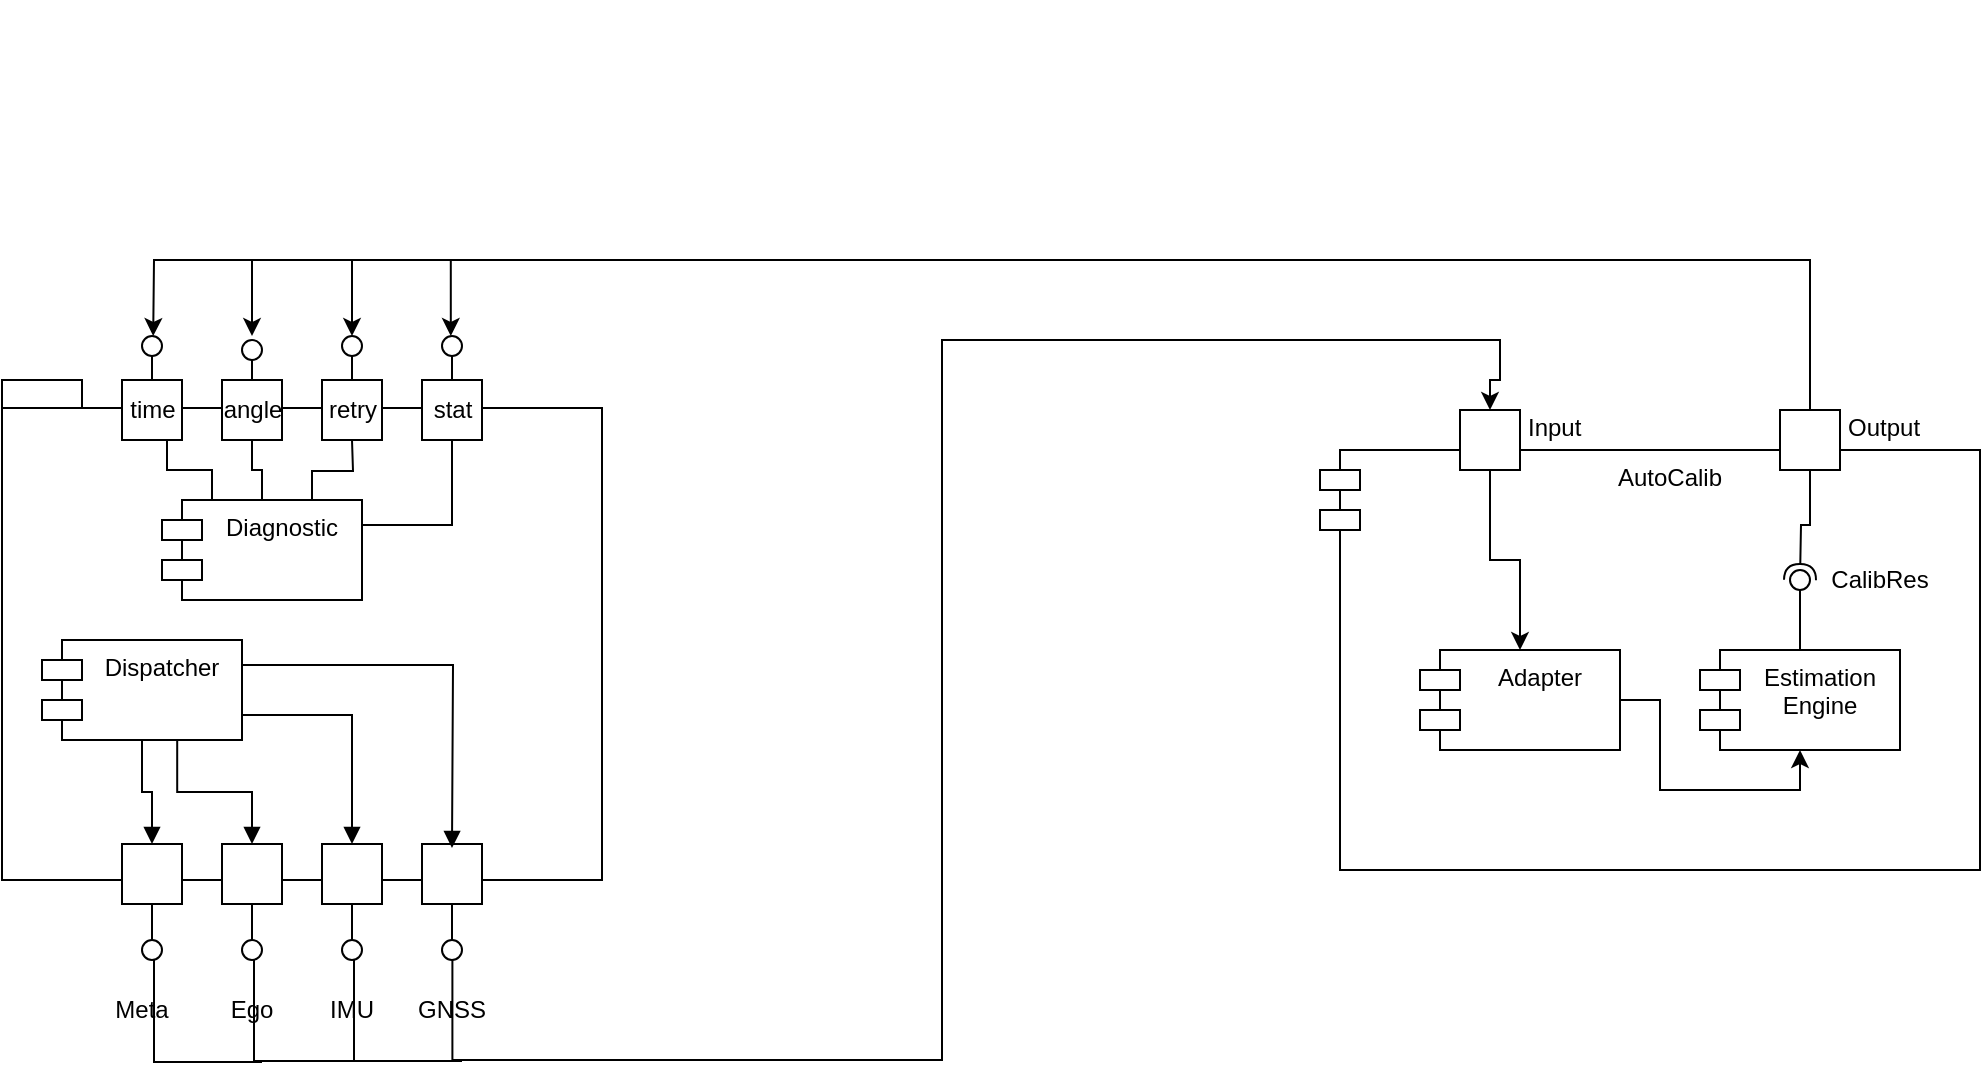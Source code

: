 <mxfile version="22.1.3" type="github">
  <diagram name="Page-1" id="e7e014a7-5840-1c2e-5031-d8a46d1fe8dd">
    <mxGraphModel dx="1050" dy="522" grid="1" gridSize="10" guides="1" tooltips="1" connect="1" arrows="1" fold="1" page="1" pageScale="1" pageWidth="1169" pageHeight="826" background="none" math="0" shadow="0">
      <root>
        <mxCell id="0" />
        <mxCell id="1" parent="0" />
        <mxCell id="llXfoszyf3yWUb09NefO-80" value="" style="shape=folder;fontStyle=1;spacingTop=10;tabWidth=40;tabHeight=14;tabPosition=left;html=1;whiteSpace=wrap;" vertex="1" parent="1">
          <mxGeometry x="180" y="460" width="300" height="250" as="geometry" />
        </mxCell>
        <mxCell id="20" value="" style="endArrow=open;strokeColor=#FF0000;endFill=1;rounded=0" parent="1" target="18" edge="1">
          <mxGeometry relative="1" as="geometry">
            <mxPoint x="334.5" y="478" as="sourcePoint" />
          </mxGeometry>
        </mxCell>
        <mxCell id="llXfoszyf3yWUb09NefO-41" value="AutoCalib&lt;br&gt;" style="shape=module;align=left;spacingLeft=20;align=center;verticalAlign=top;whiteSpace=wrap;html=1;" vertex="1" parent="1">
          <mxGeometry x="839" y="495" width="330" height="210" as="geometry" />
        </mxCell>
        <mxCell id="llXfoszyf3yWUb09NefO-78" style="edgeStyle=orthogonalEdgeStyle;rounded=0;orthogonalLoop=1;jettySize=auto;html=1;entryX=0.5;entryY=1;entryDx=0;entryDy=0;" edge="1" parent="1" source="llXfoszyf3yWUb09NefO-48" target="llXfoszyf3yWUb09NefO-53">
          <mxGeometry relative="1" as="geometry" />
        </mxCell>
        <mxCell id="llXfoszyf3yWUb09NefO-48" value="Adapter" style="shape=module;align=left;spacingLeft=20;align=center;verticalAlign=top;whiteSpace=wrap;html=1;" vertex="1" parent="1">
          <mxGeometry x="889" y="595" width="100" height="50" as="geometry" />
        </mxCell>
        <mxCell id="llXfoszyf3yWUb09NefO-68" style="edgeStyle=orthogonalEdgeStyle;rounded=0;orthogonalLoop=1;jettySize=auto;html=1;" edge="1" parent="1" source="llXfoszyf3yWUb09NefO-52" target="llXfoszyf3yWUb09NefO-48">
          <mxGeometry relative="1" as="geometry" />
        </mxCell>
        <mxCell id="llXfoszyf3yWUb09NefO-52" value="Input&#xa;" style="fontStyle=0;labelPosition=right;verticalLabelPosition=middle;align=left;verticalAlign=middle;spacingLeft=2;" vertex="1" parent="1">
          <mxGeometry x="909" y="475" width="30" height="30" as="geometry" />
        </mxCell>
        <mxCell id="llXfoszyf3yWUb09NefO-53" value="Estimation&lt;br&gt;Engine" style="shape=module;align=left;spacingLeft=20;align=center;verticalAlign=top;whiteSpace=wrap;html=1;" vertex="1" parent="1">
          <mxGeometry x="1029" y="595" width="100" height="50" as="geometry" />
        </mxCell>
        <mxCell id="llXfoszyf3yWUb09NefO-54" value="Output&#xa;" style="fontStyle=0;labelPosition=right;verticalLabelPosition=middle;align=left;verticalAlign=middle;spacingLeft=2;" vertex="1" parent="1">
          <mxGeometry x="1069" y="475" width="30" height="30" as="geometry" />
        </mxCell>
        <mxCell id="llXfoszyf3yWUb09NefO-61" value="" style="ellipse;whiteSpace=wrap;html=1;align=center;aspect=fixed;fillColor=none;strokeColor=none;resizable=0;perimeter=centerPerimeter;rotatable=0;allowArrows=0;points=[];outlineConnect=1;" vertex="1" parent="1">
          <mxGeometry x="974" y="595" width="10" height="10" as="geometry" />
        </mxCell>
        <mxCell id="llXfoszyf3yWUb09NefO-64" value="" style="rounded=0;orthogonalLoop=1;jettySize=auto;html=1;endArrow=oval;endFill=0;sketch=0;sourcePerimeterSpacing=0;targetPerimeterSpacing=0;endSize=10;exitX=0.5;exitY=0;exitDx=0;exitDy=0;entryX=0.16;entryY=1.04;entryDx=0;entryDy=0;entryPerimeter=0;" edge="1" parent="1" source="llXfoszyf3yWUb09NefO-53">
          <mxGeometry relative="1" as="geometry">
            <mxPoint x="989" y="580" as="sourcePoint" />
            <mxPoint x="1079" y="560" as="targetPoint" />
          </mxGeometry>
        </mxCell>
        <mxCell id="llXfoszyf3yWUb09NefO-70" value="" style="rounded=0;orthogonalLoop=1;jettySize=auto;html=1;endArrow=halfCircle;endFill=0;endSize=6;strokeWidth=1;sketch=0;entryX=1.06;entryY=0;entryDx=0;entryDy=0;entryPerimeter=0;exitX=0.5;exitY=1;exitDx=0;exitDy=0;edgeStyle=orthogonalEdgeStyle;" edge="1" parent="1" source="llXfoszyf3yWUb09NefO-54">
          <mxGeometry relative="1" as="geometry">
            <mxPoint x="1259" y="445" as="sourcePoint" />
            <mxPoint x="1079" y="560" as="targetPoint" />
          </mxGeometry>
        </mxCell>
        <mxCell id="llXfoszyf3yWUb09NefO-72" value="" style="ellipse;whiteSpace=wrap;html=1;align=center;aspect=fixed;fillColor=none;strokeColor=none;resizable=0;perimeter=centerPerimeter;rotatable=0;allowArrows=0;points=[];outlineConnect=1;" vertex="1" parent="1">
          <mxGeometry x="1004" y="575" width="10" height="10" as="geometry" />
        </mxCell>
        <mxCell id="llXfoszyf3yWUb09NefO-75" value="" style="ellipse;whiteSpace=wrap;html=1;align=center;aspect=fixed;fillColor=none;strokeColor=none;resizable=0;perimeter=centerPerimeter;rotatable=0;allowArrows=0;points=[];outlineConnect=1;" vertex="1" parent="1">
          <mxGeometry x="710" y="270" width="10" height="10" as="geometry" />
        </mxCell>
        <mxCell id="llXfoszyf3yWUb09NefO-76" value="CalibRes" style="text;html=1;strokeColor=none;fillColor=none;align=center;verticalAlign=middle;whiteSpace=wrap;rounded=0;" vertex="1" parent="1">
          <mxGeometry x="1089" y="545" width="60" height="30" as="geometry" />
        </mxCell>
        <mxCell id="llXfoszyf3yWUb09NefO-114" value="stat" style="html=1;rounded=0;" vertex="1" parent="1">
          <mxGeometry x="390" y="460" width="30" height="30" as="geometry" />
        </mxCell>
        <mxCell id="llXfoszyf3yWUb09NefO-115" value="" style="endArrow=none;html=1;rounded=0;align=center;verticalAlign=top;endFill=0;labelBackgroundColor=none;endSize=2;" edge="1" source="llXfoszyf3yWUb09NefO-114" target="llXfoszyf3yWUb09NefO-116" parent="1">
          <mxGeometry relative="1" as="geometry" />
        </mxCell>
        <mxCell id="llXfoszyf3yWUb09NefO-116" value="" style="ellipse;html=1;fontSize=11;align=center;fillColor=none;points=[];aspect=fixed;resizable=0;verticalAlign=bottom;labelPosition=center;verticalLabelPosition=top;flipH=1;" vertex="1" parent="1">
          <mxGeometry x="400" y="438" width="10" height="10" as="geometry" />
        </mxCell>
        <mxCell id="llXfoszyf3yWUb09NefO-120" value="retry" style="html=1;rounded=0;direction=north;flipH=0;flipV=1;" vertex="1" parent="1">
          <mxGeometry x="340" y="460" width="30" height="30" as="geometry" />
        </mxCell>
        <mxCell id="llXfoszyf3yWUb09NefO-121" value="" style="endArrow=none;html=1;rounded=0;align=center;verticalAlign=top;endFill=0;labelBackgroundColor=none;endSize=2;" edge="1" source="llXfoszyf3yWUb09NefO-120" target="llXfoszyf3yWUb09NefO-122" parent="1">
          <mxGeometry relative="1" as="geometry" />
        </mxCell>
        <mxCell id="llXfoszyf3yWUb09NefO-122" value="" style="ellipse;html=1;fontSize=11;align=center;fillColor=none;points=[];aspect=fixed;resizable=0;verticalAlign=bottom;labelPosition=center;verticalLabelPosition=top;flipH=0;flipV=1;" vertex="1" parent="1">
          <mxGeometry x="350" y="438" width="10" height="10" as="geometry" />
        </mxCell>
        <mxCell id="llXfoszyf3yWUb09NefO-124" value="angle" style="html=1;rounded=0;" vertex="1" parent="1">
          <mxGeometry x="290" y="460" width="30" height="30" as="geometry" />
        </mxCell>
        <mxCell id="llXfoszyf3yWUb09NefO-125" value="" style="endArrow=none;html=1;rounded=0;align=center;verticalAlign=top;endFill=0;labelBackgroundColor=none;endSize=2;" edge="1" parent="1" source="llXfoszyf3yWUb09NefO-124" target="llXfoszyf3yWUb09NefO-126">
          <mxGeometry relative="1" as="geometry" />
        </mxCell>
        <mxCell id="llXfoszyf3yWUb09NefO-126" value="" style="ellipse;html=1;fontSize=11;align=center;fillColor=none;points=[];aspect=fixed;resizable=0;verticalAlign=bottom;labelPosition=center;verticalLabelPosition=top;flipH=1;" vertex="1" parent="1">
          <mxGeometry x="300" y="440" width="10" height="10" as="geometry" />
        </mxCell>
        <mxCell id="llXfoszyf3yWUb09NefO-127" value="time" style="html=1;rounded=0;direction=north;flipH=0;flipV=1;" vertex="1" parent="1">
          <mxGeometry x="240" y="460" width="30" height="30" as="geometry" />
        </mxCell>
        <mxCell id="llXfoszyf3yWUb09NefO-128" value="" style="endArrow=none;html=1;rounded=0;align=center;verticalAlign=top;endFill=0;labelBackgroundColor=none;endSize=2;" edge="1" parent="1" source="llXfoszyf3yWUb09NefO-127" target="llXfoszyf3yWUb09NefO-129">
          <mxGeometry relative="1" as="geometry" />
        </mxCell>
        <mxCell id="llXfoszyf3yWUb09NefO-129" value="" style="ellipse;html=1;fontSize=11;align=center;fillColor=none;points=[];aspect=fixed;resizable=0;verticalAlign=bottom;labelPosition=center;verticalLabelPosition=top;flipH=0;flipV=1;" vertex="1" parent="1">
          <mxGeometry x="250" y="438" width="10" height="10" as="geometry" />
        </mxCell>
        <mxCell id="llXfoszyf3yWUb09NefO-130" value="" style="html=1;rounded=0;direction=east;flipV=1;flipH=1;" vertex="1" parent="1">
          <mxGeometry x="390" y="692" width="30" height="30" as="geometry" />
        </mxCell>
        <mxCell id="llXfoszyf3yWUb09NefO-131" value="" style="endArrow=none;html=1;rounded=0;align=center;verticalAlign=top;endFill=0;labelBackgroundColor=none;endSize=2;" edge="1" parent="1" source="llXfoszyf3yWUb09NefO-130" target="llXfoszyf3yWUb09NefO-132">
          <mxGeometry relative="1" as="geometry" />
        </mxCell>
        <mxCell id="llXfoszyf3yWUb09NefO-132" value="" style="ellipse;html=1;fontSize=11;align=center;fillColor=none;points=[];aspect=fixed;resizable=0;verticalAlign=bottom;labelPosition=center;verticalLabelPosition=top;flipH=1;flipV=1;" vertex="1" parent="1">
          <mxGeometry x="400" y="740" width="10" height="10" as="geometry" />
        </mxCell>
        <mxCell id="llXfoszyf3yWUb09NefO-133" value="" style="html=1;rounded=0;direction=north;flipH=1;flipV=1;" vertex="1" parent="1">
          <mxGeometry x="340" y="692" width="30" height="30" as="geometry" />
        </mxCell>
        <mxCell id="llXfoszyf3yWUb09NefO-134" value="" style="endArrow=none;html=1;rounded=0;align=center;verticalAlign=top;endFill=0;labelBackgroundColor=none;endSize=2;" edge="1" parent="1" source="llXfoszyf3yWUb09NefO-133" target="llXfoszyf3yWUb09NefO-135">
          <mxGeometry relative="1" as="geometry" />
        </mxCell>
        <mxCell id="llXfoszyf3yWUb09NefO-135" value="" style="ellipse;html=1;fontSize=11;align=center;fillColor=none;points=[];aspect=fixed;resizable=0;verticalAlign=bottom;labelPosition=center;verticalLabelPosition=top;flipH=1;flipV=1;" vertex="1" parent="1">
          <mxGeometry x="350" y="740" width="10" height="10" as="geometry" />
        </mxCell>
        <mxCell id="llXfoszyf3yWUb09NefO-136" value="" style="html=1;rounded=0;direction=east;flipV=1;flipH=1;" vertex="1" parent="1">
          <mxGeometry x="290" y="692" width="30" height="30" as="geometry" />
        </mxCell>
        <mxCell id="llXfoszyf3yWUb09NefO-137" value="" style="endArrow=none;html=1;rounded=0;align=center;verticalAlign=top;endFill=0;labelBackgroundColor=none;endSize=2;" edge="1" parent="1" source="llXfoszyf3yWUb09NefO-136" target="llXfoszyf3yWUb09NefO-138">
          <mxGeometry relative="1" as="geometry" />
        </mxCell>
        <mxCell id="llXfoszyf3yWUb09NefO-138" value="" style="ellipse;html=1;fontSize=11;align=center;fillColor=none;points=[];aspect=fixed;resizable=0;verticalAlign=bottom;labelPosition=center;verticalLabelPosition=top;flipH=1;flipV=1;" vertex="1" parent="1">
          <mxGeometry x="300" y="740" width="10" height="10" as="geometry" />
        </mxCell>
        <mxCell id="llXfoszyf3yWUb09NefO-139" value="" style="html=1;rounded=0;direction=north;flipH=1;flipV=1;rotation=-180;" vertex="1" parent="1">
          <mxGeometry x="240" y="692" width="30" height="30" as="geometry" />
        </mxCell>
        <mxCell id="llXfoszyf3yWUb09NefO-140" value="" style="endArrow=none;html=1;rounded=0;align=center;verticalAlign=top;endFill=0;labelBackgroundColor=none;endSize=2;" edge="1" parent="1" source="llXfoszyf3yWUb09NefO-139" target="llXfoszyf3yWUb09NefO-141">
          <mxGeometry relative="1" as="geometry" />
        </mxCell>
        <mxCell id="llXfoszyf3yWUb09NefO-141" value="" style="ellipse;html=1;fontSize=11;align=center;fillColor=none;points=[];aspect=fixed;resizable=0;verticalAlign=bottom;labelPosition=center;verticalLabelPosition=top;flipH=1;flipV=1;" vertex="1" parent="1">
          <mxGeometry x="250" y="740" width="10" height="10" as="geometry" />
        </mxCell>
        <mxCell id="llXfoszyf3yWUb09NefO-145" value="Dispatcher" style="shape=module;align=left;spacingLeft=20;align=center;verticalAlign=top;whiteSpace=wrap;html=1;" vertex="1" parent="1">
          <mxGeometry x="200" y="590" width="100" height="50" as="geometry" />
        </mxCell>
        <mxCell id="llXfoszyf3yWUb09NefO-146" value="Diagnostic" style="shape=module;align=left;spacingLeft=20;align=center;verticalAlign=top;whiteSpace=wrap;html=1;" vertex="1" parent="1">
          <mxGeometry x="260" y="520" width="100" height="50" as="geometry" />
        </mxCell>
        <mxCell id="llXfoszyf3yWUb09NefO-152" value="" style="endArrow=block;startArrow=none;endFill=1;startFill=0;html=1;rounded=0;exitX=0.5;exitY=1;exitDx=0;exitDy=0;edgeStyle=orthogonalEdgeStyle;" edge="1" parent="1" source="llXfoszyf3yWUb09NefO-145" target="llXfoszyf3yWUb09NefO-139">
          <mxGeometry width="160" relative="1" as="geometry">
            <mxPoint x="300" y="630" as="sourcePoint" />
            <mxPoint x="460" y="630" as="targetPoint" />
          </mxGeometry>
        </mxCell>
        <mxCell id="llXfoszyf3yWUb09NefO-153" value="" style="endArrow=block;startArrow=none;endFill=1;startFill=0;html=1;rounded=0;exitX=0.676;exitY=1.008;exitDx=0;exitDy=0;exitPerimeter=0;entryX=0.5;entryY=0;entryDx=0;entryDy=0;edgeStyle=orthogonalEdgeStyle;" edge="1" parent="1" source="llXfoszyf3yWUb09NefO-145" target="llXfoszyf3yWUb09NefO-136">
          <mxGeometry width="160" relative="1" as="geometry">
            <mxPoint x="260" y="650" as="sourcePoint" />
            <mxPoint x="264" y="702" as="targetPoint" />
          </mxGeometry>
        </mxCell>
        <mxCell id="llXfoszyf3yWUb09NefO-154" value="" style="endArrow=block;startArrow=none;endFill=1;startFill=0;html=1;rounded=0;exitX=1;exitY=0.75;exitDx=0;exitDy=0;entryX=1;entryY=0.5;entryDx=0;entryDy=0;edgeStyle=orthogonalEdgeStyle;" edge="1" parent="1" source="llXfoszyf3yWUb09NefO-145" target="llXfoszyf3yWUb09NefO-133">
          <mxGeometry width="160" relative="1" as="geometry">
            <mxPoint x="278" y="650" as="sourcePoint" />
            <mxPoint x="315" y="702" as="targetPoint" />
          </mxGeometry>
        </mxCell>
        <mxCell id="llXfoszyf3yWUb09NefO-156" value="" style="endArrow=block;startArrow=none;endFill=1;startFill=0;html=1;rounded=0;exitX=1;exitY=0.25;exitDx=0;exitDy=0;entryX=1;entryY=0.5;entryDx=0;entryDy=0;edgeStyle=orthogonalEdgeStyle;" edge="1" parent="1" source="llXfoszyf3yWUb09NefO-145">
          <mxGeometry width="160" relative="1" as="geometry">
            <mxPoint x="350" y="630" as="sourcePoint" />
            <mxPoint x="405" y="694" as="targetPoint" />
          </mxGeometry>
        </mxCell>
        <mxCell id="llXfoszyf3yWUb09NefO-163" value="Meta" style="text;html=1;strokeColor=none;fillColor=none;align=center;verticalAlign=middle;whiteSpace=wrap;rounded=0;" vertex="1" parent="1">
          <mxGeometry x="220" y="760" width="60" height="30" as="geometry" />
        </mxCell>
        <mxCell id="llXfoszyf3yWUb09NefO-164" value="Ego" style="text;html=1;strokeColor=none;fillColor=none;align=center;verticalAlign=middle;whiteSpace=wrap;rounded=0;" vertex="1" parent="1">
          <mxGeometry x="275" y="760" width="60" height="30" as="geometry" />
        </mxCell>
        <mxCell id="llXfoszyf3yWUb09NefO-165" value="IMU" style="text;html=1;strokeColor=none;fillColor=none;align=center;verticalAlign=middle;whiteSpace=wrap;rounded=0;" vertex="1" parent="1">
          <mxGeometry x="325" y="760" width="60" height="30" as="geometry" />
        </mxCell>
        <mxCell id="llXfoszyf3yWUb09NefO-166" value="GNSS" style="text;html=1;strokeColor=none;fillColor=none;align=center;verticalAlign=middle;whiteSpace=wrap;rounded=0;" vertex="1" parent="1">
          <mxGeometry x="375" y="760" width="60" height="30" as="geometry" />
        </mxCell>
        <mxCell id="llXfoszyf3yWUb09NefO-168" value="" style="endArrow=classic;html=1;rounded=0;entryX=0.56;entryY=1;entryDx=0;entryDy=0;entryPerimeter=0;" edge="1" parent="1" target="llXfoszyf3yWUb09NefO-129">
          <mxGeometry width="50" height="50" relative="1" as="geometry">
            <mxPoint x="410" y="400" as="sourcePoint" />
            <mxPoint x="260" y="410" as="targetPoint" />
            <Array as="points">
              <mxPoint x="256" y="400" />
            </Array>
          </mxGeometry>
        </mxCell>
        <mxCell id="llXfoszyf3yWUb09NefO-169" value="" style="endArrow=classic;html=1;rounded=0;entryX=0.56;entryY=1;entryDx=0;entryDy=0;entryPerimeter=0;" edge="1" parent="1">
          <mxGeometry width="50" height="50" relative="1" as="geometry">
            <mxPoint x="405" y="400" as="sourcePoint" />
            <mxPoint x="305" y="438" as="targetPoint" />
            <Array as="points">
              <mxPoint x="305" y="400" />
            </Array>
          </mxGeometry>
        </mxCell>
        <mxCell id="llXfoszyf3yWUb09NefO-171" value="" style="endArrow=classic;html=1;rounded=0;entryX=0.56;entryY=1;entryDx=0;entryDy=0;entryPerimeter=0;" edge="1" parent="1">
          <mxGeometry width="50" height="50" relative="1" as="geometry">
            <mxPoint x="455" y="400" as="sourcePoint" />
            <mxPoint x="355" y="438" as="targetPoint" />
            <Array as="points">
              <mxPoint x="355" y="400" />
            </Array>
          </mxGeometry>
        </mxCell>
        <mxCell id="llXfoszyf3yWUb09NefO-172" value="" style="endArrow=classic;html=1;rounded=0;exitX=0.25;exitY=0;exitDx=0;exitDy=0;entryX=0.56;entryY=0;entryDx=0;entryDy=0;entryPerimeter=0;edgeStyle=orthogonalEdgeStyle;" edge="1" parent="1" source="llXfoszyf3yWUb09NefO-54" target="llXfoszyf3yWUb09NefO-116">
          <mxGeometry width="50" height="50" relative="1" as="geometry">
            <mxPoint x="660" y="650" as="sourcePoint" />
            <mxPoint x="710" y="600" as="targetPoint" />
            <Array as="points">
              <mxPoint x="1084" y="475" />
              <mxPoint x="1084" y="400" />
              <mxPoint x="404" y="400" />
            </Array>
          </mxGeometry>
        </mxCell>
        <mxCell id="llXfoszyf3yWUb09NefO-173" value="" style="endArrow=none;html=1;rounded=0;exitX=1;exitY=0.25;exitDx=0;exitDy=0;entryX=0.5;entryY=1;entryDx=0;entryDy=0;edgeStyle=orthogonalEdgeStyle;" edge="1" parent="1" source="llXfoszyf3yWUb09NefO-146" target="llXfoszyf3yWUb09NefO-114">
          <mxGeometry width="50" height="50" relative="1" as="geometry">
            <mxPoint x="350" y="530" as="sourcePoint" />
            <mxPoint x="400" y="480" as="targetPoint" />
          </mxGeometry>
        </mxCell>
        <mxCell id="llXfoszyf3yWUb09NefO-174" value="" style="endArrow=none;html=1;rounded=0;exitX=0.75;exitY=0;exitDx=0;exitDy=0;entryX=0.5;entryY=1;entryDx=0;entryDy=0;edgeStyle=orthogonalEdgeStyle;" edge="1" parent="1" source="llXfoszyf3yWUb09NefO-146">
          <mxGeometry width="50" height="50" relative="1" as="geometry">
            <mxPoint x="310" y="533" as="sourcePoint" />
            <mxPoint x="355" y="490" as="targetPoint" />
          </mxGeometry>
        </mxCell>
        <mxCell id="llXfoszyf3yWUb09NefO-175" value="" style="endArrow=none;html=1;rounded=0;exitX=0.5;exitY=0;exitDx=0;exitDy=0;entryX=0.5;entryY=1;entryDx=0;entryDy=0;edgeStyle=orthogonalEdgeStyle;" edge="1" parent="1" source="llXfoszyf3yWUb09NefO-146" target="llXfoszyf3yWUb09NefO-124">
          <mxGeometry width="50" height="50" relative="1" as="geometry">
            <mxPoint x="345" y="530" as="sourcePoint" />
            <mxPoint x="365" y="500" as="targetPoint" />
          </mxGeometry>
        </mxCell>
        <mxCell id="llXfoszyf3yWUb09NefO-176" value="" style="endArrow=none;html=1;rounded=0;exitX=0.25;exitY=0;exitDx=0;exitDy=0;entryX=0;entryY=0.75;entryDx=0;entryDy=0;edgeStyle=orthogonalEdgeStyle;" edge="1" parent="1" source="llXfoszyf3yWUb09NefO-146" target="llXfoszyf3yWUb09NefO-127">
          <mxGeometry width="50" height="50" relative="1" as="geometry">
            <mxPoint x="265" y="510" as="sourcePoint" />
            <mxPoint x="260" y="480" as="targetPoint" />
          </mxGeometry>
        </mxCell>
        <mxCell id="llXfoszyf3yWUb09NefO-179" value="" style="endArrow=none;html=1;rounded=0;exitX=0.36;exitY=0.08;exitDx=0;exitDy=0;exitPerimeter=0;" edge="1" parent="1">
          <mxGeometry width="50" height="50" relative="1" as="geometry">
            <mxPoint x="256" y="750" as="sourcePoint" />
            <mxPoint x="310" y="801" as="targetPoint" />
            <Array as="points">
              <mxPoint x="256" y="801" />
            </Array>
          </mxGeometry>
        </mxCell>
        <mxCell id="llXfoszyf3yWUb09NefO-180" value="" style="endArrow=none;html=1;rounded=0;exitX=0.36;exitY=0.08;exitDx=0;exitDy=0;exitPerimeter=0;" edge="1" parent="1">
          <mxGeometry width="50" height="50" relative="1" as="geometry">
            <mxPoint x="306" y="749.5" as="sourcePoint" />
            <mxPoint x="360" y="800.5" as="targetPoint" />
            <Array as="points">
              <mxPoint x="306" y="800.5" />
            </Array>
          </mxGeometry>
        </mxCell>
        <mxCell id="llXfoszyf3yWUb09NefO-181" value="" style="endArrow=none;html=1;rounded=0;exitX=0.36;exitY=0.08;exitDx=0;exitDy=0;exitPerimeter=0;" edge="1" parent="1">
          <mxGeometry width="50" height="50" relative="1" as="geometry">
            <mxPoint x="356" y="749.5" as="sourcePoint" />
            <mxPoint x="410" y="800.5" as="targetPoint" />
            <Array as="points">
              <mxPoint x="356" y="800.5" />
            </Array>
          </mxGeometry>
        </mxCell>
        <mxCell id="llXfoszyf3yWUb09NefO-182" value="" style="endArrow=classic;html=1;rounded=0;exitX=0.48;exitY=0;exitDx=0;exitDy=0;exitPerimeter=0;edgeStyle=orthogonalEdgeStyle;endFill=1;entryX=0.5;entryY=0;entryDx=0;entryDy=0;" edge="1" parent="1" source="llXfoszyf3yWUb09NefO-132" target="llXfoszyf3yWUb09NefO-52">
          <mxGeometry width="50" height="50" relative="1" as="geometry">
            <mxPoint x="408.6" y="778.6" as="sourcePoint" />
            <mxPoint x="929" y="470" as="targetPoint" />
            <Array as="points">
              <mxPoint x="405" y="800" />
              <mxPoint x="650" y="800" />
              <mxPoint x="650" y="440" />
              <mxPoint x="929" y="440" />
              <mxPoint x="929" y="460" />
              <mxPoint x="924" y="460" />
            </Array>
          </mxGeometry>
        </mxCell>
      </root>
    </mxGraphModel>
  </diagram>
</mxfile>
